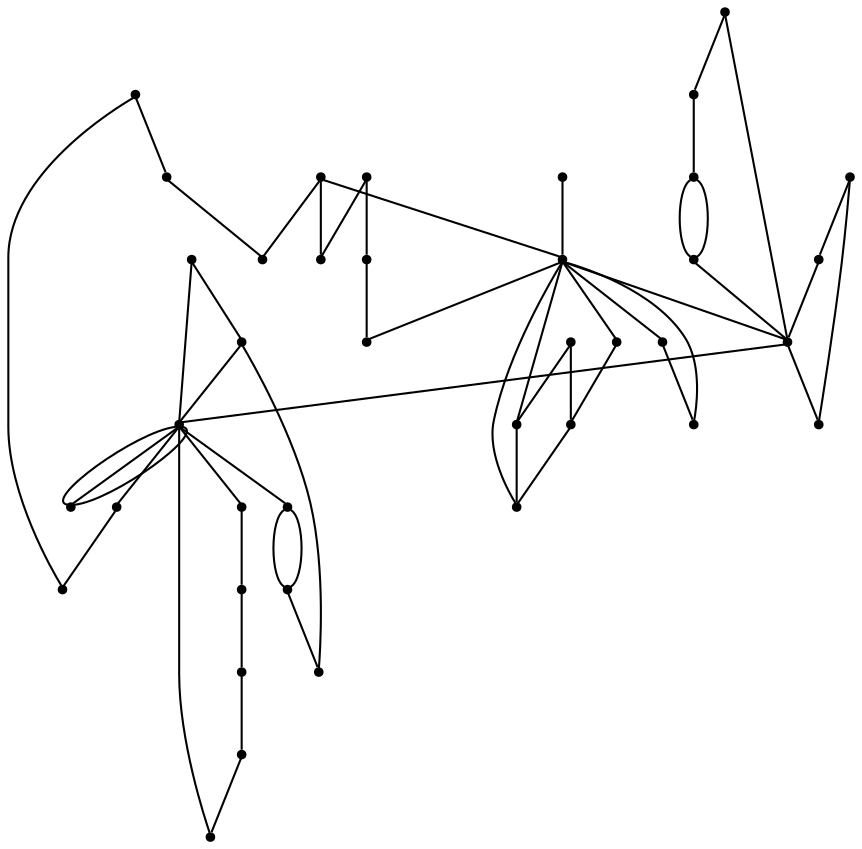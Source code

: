 graph {
  node [shape=point,comment="{\"directed\":false,\"doi\":\"10.1007/11618058_36\",\"figure\":\"5 (1)\"}"]

  v0 [pos="1233.2908793604652,831.4480316944619"]
  v1 [pos="1475.6703306686045,851.2615692921181"]
  v2 [pos="1183.1158611918604,870.7616659311154"]
  v3 [pos="1323.2701308139535,1131.3230367807248"]
  v4 [pos="1353.2631722383721,1131.3230367807248"]
  v5 [pos="1383.2562136627907,1131.3230367807248"]
  v6 [pos="1417.1594113372093,968.2616404998005"]
  v7 [pos="1323.2701308139535,1101.3355744190712"]
  v8 [pos="1353.2631722383721,1101.3355744190712"]
  v9 [pos="1300.1376998546511,968.2616404998005"]
  v10 [pos="1397.6558139534882,1085.2615845509072"]
  v11 [pos="1397.6558139534882,987.7616099822224"]
  v12 [pos="1339.144894622093,1007.2615794646441"]
  v13 [pos="1378.1522165697675,1046.2616455860634"]
  v14 [pos="1353.2631722383721,1071.3479213225544"]
  v15 [pos="1358.648492005814,1046.2616455860634"]
  v16 [pos="1339.144894622093,1046.2616455860634"]
  v17 [pos="1319.641297238372,1026.7616761036415"]
  v18 [pos="1300.1376998546511,987.7616099822224"]
  v19 [pos="1293.2769622093024,1071.3479213225544"]
  v20 [pos="1261.1303779069767,987.7616099822224"]
  v21 [pos="1280.6341024709302,929.261574378381"]
  v22 [pos="1261.1303779069767,948.7616710173786"]
  v23 [pos="1241.6267805232558,948.7616710173786"]
  v24 [pos="1241.6267805232558,968.2616404998005"]
  v25 [pos="1222.1231831395348,929.261574378381"]
  v26 [pos="1222.1231831395348,987.7616099822224"]
  v27 [pos="1222.1231831395348,968.2616404998005"]
  v28 [pos="1263.2839207848838,891.4230835743447"]
  v29 [pos="1233.2908793604652,891.4230835743447"]
  v30 [pos="1144.1086664244185,851.2615692921181"]
  v31 [pos="1144.1086664244185,1143.7616201547485"]
  v32 [pos="1143.3116279069768,951.398008297652"]
  v33 [pos="1143.3116279069768,981.385597815881"]
  v34 [pos="1143.3116279069768,1011.3730601775349"]
  v35 [pos="1085.5977470930234,1163.2615896371703"]
  v36 [pos="1124.6050690406978,1143.7616201547485"]
  v37 [pos="1105.101344476744,1124.2616506723266"]
  v38 [pos="1085.5977470930234,1124.2616506723266"]

  v0 -- v35 [id="-1",pos="1233.2908793604652,831.4480316944619 1066.0941497093022,831.7615998096962 1066.0941497093022,831.7615998096962 1066.0941497093022,831.7615998096962 1066.0941497093022,1163.2615896371703 1066.0941497093022,1163.2615896371703 1066.0941497093022,1163.2615896371703 1085.5977470930234,1163.2615896371703 1085.5977470930234,1163.2615896371703 1085.5977470930234,1163.2615896371703"]
  v35 -- v38 [id="-2",pos="1085.5977470930234,1163.2615896371703 1085.5977470930234,1124.2616506723266 1085.5977470930234,1124.2616506723266 1085.5977470930234,1124.2616506723266"]
  v37 -- v38 [id="-3",pos="1105.101344476744,1124.2616506723266 1085.5977470930234,1124.2616506723266 1085.5977470930234,1124.2616506723266 1085.5977470930234,1124.2616506723266"]
  v37 -- v36 [id="-4",pos="1105.101344476744,1124.2616506723266 1105.101344476744,1143.7616201547485 1105.101344476744,1143.7616201547485 1105.101344476744,1143.7616201547485 1124.6050690406978,1143.7616201547485 1124.6050690406978,1143.7616201547485 1124.6050690406978,1143.7616201547485"]
  v36 -- v37 [id="-5",pos="1124.6050690406978,1143.7616201547485 1124.6050690406976,1124.2616506723266 1124.6050690406976,1124.2616506723266 1124.6050690406976,1124.2616506723266 1105.101344476744,1124.2616506723266 1105.101344476744,1124.2616506723266 1105.101344476744,1124.2616506723266"]
  v31 -- v36 [id="-6",pos="1144.1086664244185,1143.7616201547485 1124.6050690406978,1143.7616201547485 1124.6050690406978,1143.7616201547485 1124.6050690406978,1143.7616201547485"]
  v35 -- v31 [id="-7",pos="1085.5977470930234,1163.2615896371703 1144.1086664244185,1163.2615896371703 1144.1086664244185,1163.2615896371703 1144.1086664244185,1163.2615896371703 1144.1086664244185,1143.7616201547485 1144.1086664244185,1143.7616201547485 1144.1086664244185,1143.7616201547485"]
  v31 -- v34 [id="-8",pos="1144.1086664244185,1143.7616201547485 1143.3116279069768,1011.3730601775349 1143.3116279069768,1011.3730601775349 1143.3116279069768,1011.3730601775349"]
  v34 -- v33 [id="-9",pos="1143.3116279069768,1011.3730601775349 1143.3116279069768,981.385597815881 1143.3116279069768,981.385597815881 1143.3116279069768,981.385597815881"]
  v33 -- v32 [id="-10",pos="1143.3116279069768,981.385597815881 1143.3116279069768,951.398008297652 1143.3116279069768,951.398008297652 1143.3116279069768,951.398008297652"]
  v32 -- v30 [id="-11",pos="1143.3116279069768,951.398008297652 1144.1086664244185,851.2615692921181 1144.1086664244185,851.2615692921181 1144.1086664244185,851.2615692921181"]
  v31 -- v0 [id="-12",pos="1144.1086664244185,1143.7616201547485 1495.1739280523257,1143.7616201547485 1495.1739280523257,1143.7616201547485 1495.1739280523257,1143.7616201547485 1495.1739280523257,831.7615998096962 1495.1739280523257,831.7615998096962 1495.1739280523257,831.7615998096962 1233.2908793604652,831.4480316944619 1233.2908793604652,831.4480316944619 1233.2908793604652,831.4480316944619"]
  v31 -- v1 [id="-13",pos="1144.1086664244185,1143.7616201547485 1475.6703306686047,1143.111595740686 1475.6703306686047,1143.111595740686 1475.6703306686047,1143.111595740686 1475.6703306686045,851.2615692921181 1475.6703306686045,851.2615692921181 1475.6703306686045,851.2615692921181"]
  v31 -- v29 [id="-14",pos="1144.1086664244185,1143.7616201547485 1202.619585755814,1141.0116048959594 1202.619585755814,1141.0116048959594 1202.619585755814,1141.0116048959594 1202.619585755814,890.2616354135373 1202.619585755814,890.2616354135373 1202.619585755814,890.2616354135373 1233.2908793604652,891.4230835743447 1233.2908793604652,891.4230835743447 1233.2908793604652,891.4230835743447"]
  v31 -- v2 [id="-15",pos="1144.1086664244185,1143.7616201547485 1163.6122638081395,1139.611610999475 1163.6122638081395,1139.611610999475 1163.6122638081395,1139.611610999475 1163.6122638081395,870.7616659311154 1163.6122638081395,870.7616659311154 1163.6122638081395,870.7616659311154 1183.1158611918604,870.7616659311154 1183.1158611918604,870.7616659311154 1183.1158611918604,870.7616659311154"]
  v30 -- v1 [id="-16",pos="1144.1086664244185,851.2615692921181 1475.6703306686045,851.2615692921181 1475.6703306686045,851.2615692921181 1475.6703306686045,851.2615692921181"]
  v2 -- v31 [id="-17",pos="1183.1158611918604,870.7616659311154 1183.1158611918604,1140.3116079477172 1183.1158611918604,1140.3116079477172 1183.1158611918604,1140.3116079477172 1144.1086664244185,1143.7616201547485 1144.1086664244185,1143.7616201547485 1144.1086664244185,1143.7616201547485"]
  v29 -- v28 [id="-18",pos="1233.2908793604652,891.4230835743447 1263.2839207848838,891.4230835743447 1263.2839207848838,891.4230835743447 1263.2839207848838,891.4230835743447"]
  v26 -- v27 [id="-19",pos="1222.1231831395348,987.7616099822224 1222.1231831395348,968.2616404998005 1222.1231831395348,968.2616404998005 1222.1231831395348,968.2616404998005"]
  v27 -- v25 [id="-20",pos="1222.1231831395348,968.2616404998005 1222.1231831395348,929.261574378381 1222.1231831395348,929.261574378381 1222.1231831395348,929.261574378381"]
  v25 -- v21 [id="-21",pos="1222.1231831395348,929.261574378381 1222.1231831395348,909.7616048959592 1222.1231831395348,909.7616048959592 1222.1231831395348,909.7616048959592 1280.6341024709302,909.7616048959592 1280.6341024709302,909.7616048959592 1280.6341024709302,909.7616048959592 1280.6341024709302,929.261574378381 1280.6341024709302,929.261574378381 1280.6341024709302,929.261574378381"]
  v26 -- v20 [id="-22",pos="1222.1231831395348,987.7616099822224 1261.1303779069767,987.7616099822224 1261.1303779069767,987.7616099822224 1261.1303779069767,987.7616099822224"]
  v23 -- v24 [id="-23",pos="1241.6267805232558,948.7616710173786 1241.6267805232558,968.2616404998005 1241.6267805232558,968.2616404998005 1241.6267805232558,968.2616404998005"]
  v24 -- v20 [id="-24",pos="1241.6267805232558,968.2616404998005 1258.679996366279,968.2616404998005 1258.679996366279,968.2616404998005 1258.679996366279,968.2616404998005 1261.1303779069767,987.7616099822224 1261.1303779069767,987.7616099822224 1261.1303779069767,987.7616099822224"]
  v23 -- v22 [id="-25",pos="1241.6267805232558,948.7616710173786 1261.1303779069767,948.7616710173786 1261.1303779069767,948.7616710173786 1261.1303779069767,948.7616710173786"]
  v20 -- v31 [id="-26",pos="1261.1303779069767,987.7616099822224 1261.1303779069767,1141.7116018442016 1261.1303779069767,1141.7116018442016 1261.1303779069767,1141.7116018442016 1144.1086664244185,1143.7616201547485 1144.1086664244185,1143.7616201547485 1144.1086664244185,1143.7616201547485"]
  v20 -- v22 [id="-27",pos="1261.1303779069767,987.7616099822224 1261.1303779069767,948.7616710173786 1261.1303779069767,948.7616710173786 1261.1303779069767,948.7616710173786"]
  v21 -- v20 [id="-28",pos="1280.6341024709302,929.261574378381 1280.6341024709302,985.361656775842 1280.6341024709302,985.361656775842 1280.6341024709302,985.361656775842 1261.1303779069767,987.7616099822224 1261.1303779069767,987.7616099822224 1261.1303779069767,987.7616099822224"]
  v25 -- v21 [id="-29",pos="1222.1231831395348,929.261574378381 1280.6341024709302,929.261574378381 1280.6341024709302,929.261574378381 1280.6341024709302,929.261574378381"]
  v19 -- v3 [id="-30",pos="1293.2769622093024,1071.3479213225544 1300.1376998546511,1124.2616506723266 1300.1376998546511,1124.2616506723266 1300.1376998546511,1124.2616506723266 1323.2701308139535,1131.3230367807248 1323.2701308139535,1131.3230367807248 1323.2701308139535,1131.3230367807248"]
  v19 -- v18 [id="-31",pos="1293.2769622093024,1071.3479213225544 1300.1376998546511,987.7616099822224 1300.1376998546511,987.7616099822224 1300.1376998546511,987.7616099822224"]
  v19 -- v7 [id="-32",pos="1293.2769622093024,1071.3479213225544 1300.7878452034884,1104.7616811899047 1300.7878452034884,1104.7616811899047 1300.7878452034884,1104.7616811899047 1323.2701308139535,1101.3355744190712 1323.2701308139535,1101.3355744190712 1323.2701308139535,1101.3355744190712"]
  v18 -- v10 [id="-34",pos="1300.1376998546511,987.7616099822224 1301.487972383721,1085.2615845509072 1301.487972383721,1085.2615845509072 1301.487972383721,1085.2615845509072 1397.6558139534882,1085.2615845509072 1397.6558139534882,1085.2615845509072 1397.6558139534882,1085.2615845509072"]
  v18 -- v14 [id="-35",pos="1300.1376998546511,987.7616099822224 1302.1880995639535,1065.7616150684853 1302.1880995639535,1065.7616150684853 1302.1880995639535,1065.7616150684853 1353.2631722383721,1071.3479213225544 1353.2631722383721,1071.3479213225544 1353.2631722383721,1071.3479213225544"]
  v18 -- v16 [id="-36",pos="1300.1376998546511,987.7616099822224 1302.888226744186,1046.2616455860634 1302.888226744186,1046.2616455860634 1302.888226744186,1046.2616455860634 1339.144894622093,1046.2616455860634 1339.144894622093,1046.2616455860634 1339.144894622093,1046.2616455860634"]
  v18 -- v12 [id="-37",pos="1300.1376998546511,987.7616099822224 1304.288481104651,1007.2615794646441 1304.288481104651,1007.2615794646441 1304.288481104651,1007.2615794646441 1339.144894622093,1007.2615794646441 1339.144894622093,1007.2615794646441 1339.144894622093,1007.2615794646441"]
  v17 -- v18 [id="-38",pos="1319.641297238372,1026.7616761036415 1303.5883539244187,1026.7616761036415 1303.5883539244187,1026.7616761036415 1303.5883539244187,1026.7616761036415 1300.1376998546511,987.7616099822224 1300.1376998546511,987.7616099822224 1300.1376998546511,987.7616099822224"]
  v16 -- v12 [id="-39",pos="1339.144894622093,1046.2616455860634 1339.144894622093,1007.2615794646441 1339.144894622093,1007.2615794646441 1339.144894622093,1007.2615794646441"]
  v15 -- v13 [id="-40",pos="1358.648492005814,1046.2616455860634 1378.1522165697675,1046.2616455860634 1378.1522165697675,1046.2616455860634 1378.1522165697675,1046.2616455860634"]
  v14 -- v13 [id="-41",pos="1353.2631722383721,1071.3479213225544 1378.1522165697675,1065.7616150684853 1378.1522165697675,1065.7616150684853 1378.1522165697675,1065.7616150684853 1378.1522165697675,1046.2616455860634 1378.1522165697675,1046.2616455860634 1378.1522165697675,1046.2616455860634"]
  v15 -- v16 [id="-42",pos="1358.648492005814,1046.2616455860634 1339.144894622093,1046.2616455860634 1339.144894622093,1046.2616455860634 1339.144894622093,1046.2616455860634"]
  v13 -- v12 [id="-43",pos="1378.1522165697675,1046.2616455860634 1378.1522165697675,1007.2615794646441 1378.1522165697675,1007.2615794646441 1378.1522165697675,1007.2615794646441 1339.144894622093,1007.2615794646441 1339.144894622093,1007.2615794646441 1339.144894622093,1007.2615794646441"]
  v10 -- v11 [id="-44",pos="1397.6558139534882,1085.2615845509072 1397.6558139534882,987.7616099822224 1397.6558139534882,987.7616099822224 1397.6558139534882,987.7616099822224"]
  v6 -- v9 [id="-45",pos="1417.1594113372093,968.2616404998005 1300.1376998546511,968.2616404998005 1300.1376998546511,968.2616404998005 1300.1376998546511,968.2616404998005"]
  v8 -- v6 [id="-46",pos="1353.2631722383721,1101.3355744190712 1417.1594113372093,1104.7616811899047 1417.1594113372093,1104.7616811899047 1417.1594113372093,1104.7616811899047 1417.1594113372093,968.2616404998005 1417.1594113372093,968.2616404998005 1417.1594113372093,968.2616404998005"]
  v8 -- v7 [id="-47",pos="1353.2631722383721,1101.3355744190712 1323.2701308139535,1101.3355744190712 1323.2701308139535,1101.3355744190712 1323.2701308139535,1101.3355744190712"]
  v18 -- v11 [id="-48",pos="1300.1376998546511,987.7616099822224 1397.6558139534882,987.7616099822224 1397.6558139534882,987.7616099822224 1397.6558139534882,987.7616099822224"]
  v5 -- v28 [id="-49",pos="1383.2562136627907,1131.3230367807248 1436.6630087209303,1124.2616506723266 1436.6630087209303,1124.2616506723266 1436.6630087209303,1124.2616506723266 1436.6630087209303,890.2616354135373 1436.6630087209303,890.2616354135373 1436.6630087209303,890.2616354135373 1263.2839207848838,891.4230835743447 1263.2839207848838,891.4230835743447 1263.2839207848838,891.4230835743447"]
  v5 -- v4 [id="-50",pos="1383.2562136627907,1131.3230367807248 1353.2631722383721,1131.3230367807248 1353.2631722383721,1131.3230367807248 1353.2631722383721,1131.3230367807248"]
  v4 -- v3 [id="-51",pos="1353.2631722383721,1131.3230367807248 1323.2701308139535,1131.3230367807248 1323.2701308139535,1131.3230367807248 1323.2701308139535,1131.3230367807248"]
  v18 -- v20 [id="-52",pos="1300.1376998546511,987.7616099822224 1261.1303779069767,987.7616099822224 1261.1303779069767,987.7616099822224 1261.1303779069767,987.7616099822224"]
  v2 -- v31 [id="-53",pos="1183.1158611918604,870.7616659311154 1456.1667332848838,870.7616659311154 1456.1667332848838,870.7616659311154 1456.1667332848838,870.7616659311154 1456.1667332848838,1142.4115987924438 1456.1667332848838,1142.4115987924438 1456.1667332848838,1142.4115987924438 1144.1086664244185,1143.7616201547485 1144.1086664244185,1143.7616201547485 1144.1086664244185,1143.7616201547485"]
  v18 -- v9 [id="-54",pos="1300.1376998546511,987.7616099822224 1300.1376998546511,968.2616404998005 1300.1376998546511,968.2616404998005 1300.1376998546511,968.2616404998005"]
}